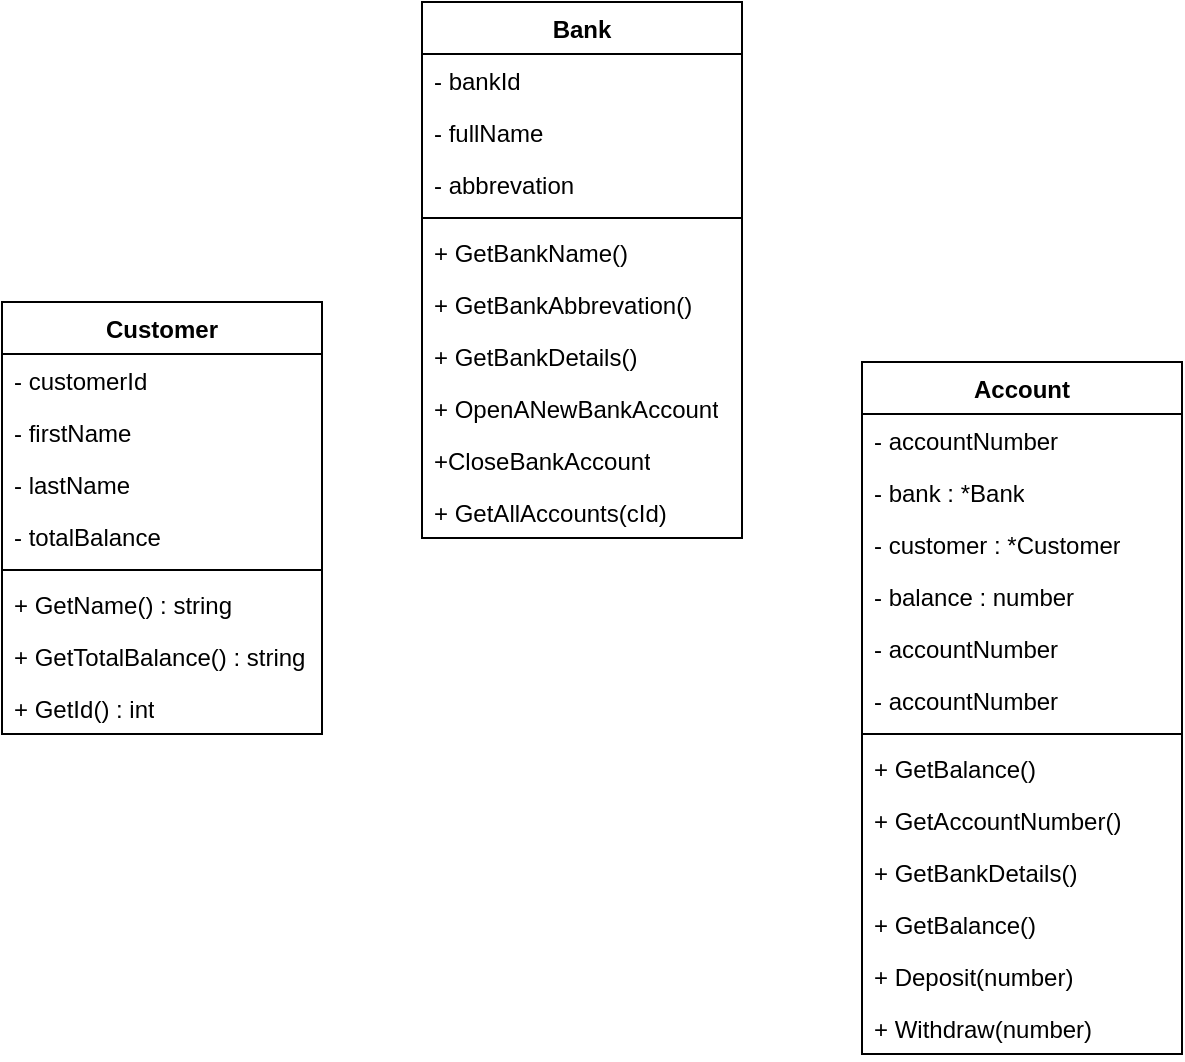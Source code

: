 <mxfile version="24.7.17">
  <diagram name="Page-1" id="iJyhD0wXYhOKQFcsNyDj">
    <mxGraphModel dx="1075" dy="1595" grid="1" gridSize="10" guides="1" tooltips="1" connect="1" arrows="1" fold="1" page="1" pageScale="1" pageWidth="850" pageHeight="1100" math="0" shadow="0">
      <root>
        <mxCell id="0" />
        <mxCell id="1" parent="0" />
        <mxCell id="ntnahxvwFvhQlF6vYmas-4" value="Customer" style="swimlane;fontStyle=1;align=center;verticalAlign=top;childLayout=stackLayout;horizontal=1;startSize=26;horizontalStack=0;resizeParent=1;resizeParentMax=0;resizeLast=0;collapsible=1;marginBottom=0;whiteSpace=wrap;html=1;" vertex="1" parent="1">
          <mxGeometry x="70" y="110" width="160" height="216" as="geometry" />
        </mxCell>
        <mxCell id="ntnahxvwFvhQlF6vYmas-5" value="- customerId" style="text;strokeColor=none;fillColor=none;align=left;verticalAlign=top;spacingLeft=4;spacingRight=4;overflow=hidden;rotatable=0;points=[[0,0.5],[1,0.5]];portConstraint=eastwest;whiteSpace=wrap;html=1;" vertex="1" parent="ntnahxvwFvhQlF6vYmas-4">
          <mxGeometry y="26" width="160" height="26" as="geometry" />
        </mxCell>
        <mxCell id="ntnahxvwFvhQlF6vYmas-12" value="- firstName" style="text;strokeColor=none;fillColor=none;align=left;verticalAlign=top;spacingLeft=4;spacingRight=4;overflow=hidden;rotatable=0;points=[[0,0.5],[1,0.5]];portConstraint=eastwest;whiteSpace=wrap;html=1;" vertex="1" parent="ntnahxvwFvhQlF6vYmas-4">
          <mxGeometry y="52" width="160" height="26" as="geometry" />
        </mxCell>
        <mxCell id="ntnahxvwFvhQlF6vYmas-13" value="- lastName" style="text;strokeColor=none;fillColor=none;align=left;verticalAlign=top;spacingLeft=4;spacingRight=4;overflow=hidden;rotatable=0;points=[[0,0.5],[1,0.5]];portConstraint=eastwest;whiteSpace=wrap;html=1;" vertex="1" parent="ntnahxvwFvhQlF6vYmas-4">
          <mxGeometry y="78" width="160" height="26" as="geometry" />
        </mxCell>
        <mxCell id="ntnahxvwFvhQlF6vYmas-14" value="- totalBalance" style="text;strokeColor=none;fillColor=none;align=left;verticalAlign=top;spacingLeft=4;spacingRight=4;overflow=hidden;rotatable=0;points=[[0,0.5],[1,0.5]];portConstraint=eastwest;whiteSpace=wrap;html=1;" vertex="1" parent="ntnahxvwFvhQlF6vYmas-4">
          <mxGeometry y="104" width="160" height="26" as="geometry" />
        </mxCell>
        <mxCell id="ntnahxvwFvhQlF6vYmas-6" value="" style="line;strokeWidth=1;fillColor=none;align=left;verticalAlign=middle;spacingTop=-1;spacingLeft=3;spacingRight=3;rotatable=0;labelPosition=right;points=[];portConstraint=eastwest;strokeColor=inherit;" vertex="1" parent="ntnahxvwFvhQlF6vYmas-4">
          <mxGeometry y="130" width="160" height="8" as="geometry" />
        </mxCell>
        <mxCell id="ntnahxvwFvhQlF6vYmas-15" value="+ GetName() : string" style="text;strokeColor=none;fillColor=none;align=left;verticalAlign=top;spacingLeft=4;spacingRight=4;overflow=hidden;rotatable=0;points=[[0,0.5],[1,0.5]];portConstraint=eastwest;whiteSpace=wrap;html=1;" vertex="1" parent="ntnahxvwFvhQlF6vYmas-4">
          <mxGeometry y="138" width="160" height="26" as="geometry" />
        </mxCell>
        <mxCell id="ntnahxvwFvhQlF6vYmas-7" value="+ GetTotalBalance() : string" style="text;strokeColor=none;fillColor=none;align=left;verticalAlign=top;spacingLeft=4;spacingRight=4;overflow=hidden;rotatable=0;points=[[0,0.5],[1,0.5]];portConstraint=eastwest;whiteSpace=wrap;html=1;" vertex="1" parent="ntnahxvwFvhQlF6vYmas-4">
          <mxGeometry y="164" width="160" height="26" as="geometry" />
        </mxCell>
        <mxCell id="ntnahxvwFvhQlF6vYmas-27" value="+ GetId() : int" style="text;strokeColor=none;fillColor=none;align=left;verticalAlign=top;spacingLeft=4;spacingRight=4;overflow=hidden;rotatable=0;points=[[0,0.5],[1,0.5]];portConstraint=eastwest;whiteSpace=wrap;html=1;" vertex="1" parent="ntnahxvwFvhQlF6vYmas-4">
          <mxGeometry y="190" width="160" height="26" as="geometry" />
        </mxCell>
        <mxCell id="ntnahxvwFvhQlF6vYmas-19" value="Bank" style="swimlane;fontStyle=1;align=center;verticalAlign=top;childLayout=stackLayout;horizontal=1;startSize=26;horizontalStack=0;resizeParent=1;resizeParentMax=0;resizeLast=0;collapsible=1;marginBottom=0;whiteSpace=wrap;html=1;" vertex="1" parent="1">
          <mxGeometry x="280" y="-40" width="160" height="268" as="geometry" />
        </mxCell>
        <mxCell id="ntnahxvwFvhQlF6vYmas-20" value="- bankId" style="text;strokeColor=none;fillColor=none;align=left;verticalAlign=top;spacingLeft=4;spacingRight=4;overflow=hidden;rotatable=0;points=[[0,0.5],[1,0.5]];portConstraint=eastwest;whiteSpace=wrap;html=1;" vertex="1" parent="ntnahxvwFvhQlF6vYmas-19">
          <mxGeometry y="26" width="160" height="26" as="geometry" />
        </mxCell>
        <mxCell id="ntnahxvwFvhQlF6vYmas-23" value="- fullName" style="text;strokeColor=none;fillColor=none;align=left;verticalAlign=top;spacingLeft=4;spacingRight=4;overflow=hidden;rotatable=0;points=[[0,0.5],[1,0.5]];portConstraint=eastwest;whiteSpace=wrap;html=1;" vertex="1" parent="ntnahxvwFvhQlF6vYmas-19">
          <mxGeometry y="52" width="160" height="26" as="geometry" />
        </mxCell>
        <mxCell id="ntnahxvwFvhQlF6vYmas-24" value="- abbrevation" style="text;strokeColor=none;fillColor=none;align=left;verticalAlign=top;spacingLeft=4;spacingRight=4;overflow=hidden;rotatable=0;points=[[0,0.5],[1,0.5]];portConstraint=eastwest;whiteSpace=wrap;html=1;" vertex="1" parent="ntnahxvwFvhQlF6vYmas-19">
          <mxGeometry y="78" width="160" height="26" as="geometry" />
        </mxCell>
        <mxCell id="ntnahxvwFvhQlF6vYmas-21" value="" style="line;strokeWidth=1;fillColor=none;align=left;verticalAlign=middle;spacingTop=-1;spacingLeft=3;spacingRight=3;rotatable=0;labelPosition=right;points=[];portConstraint=eastwest;strokeColor=inherit;" vertex="1" parent="ntnahxvwFvhQlF6vYmas-19">
          <mxGeometry y="104" width="160" height="8" as="geometry" />
        </mxCell>
        <mxCell id="ntnahxvwFvhQlF6vYmas-25" value="+ GetBankName()" style="text;strokeColor=none;fillColor=none;align=left;verticalAlign=top;spacingLeft=4;spacingRight=4;overflow=hidden;rotatable=0;points=[[0,0.5],[1,0.5]];portConstraint=eastwest;whiteSpace=wrap;html=1;" vertex="1" parent="ntnahxvwFvhQlF6vYmas-19">
          <mxGeometry y="112" width="160" height="26" as="geometry" />
        </mxCell>
        <mxCell id="ntnahxvwFvhQlF6vYmas-26" value="+ GetBankAbbrevation()" style="text;strokeColor=none;fillColor=none;align=left;verticalAlign=top;spacingLeft=4;spacingRight=4;overflow=hidden;rotatable=0;points=[[0,0.5],[1,0.5]];portConstraint=eastwest;whiteSpace=wrap;html=1;" vertex="1" parent="ntnahxvwFvhQlF6vYmas-19">
          <mxGeometry y="138" width="160" height="26" as="geometry" />
        </mxCell>
        <mxCell id="ntnahxvwFvhQlF6vYmas-42" value="+ GetBankDetails()" style="text;strokeColor=none;fillColor=none;align=left;verticalAlign=top;spacingLeft=4;spacingRight=4;overflow=hidden;rotatable=0;points=[[0,0.5],[1,0.5]];portConstraint=eastwest;whiteSpace=wrap;html=1;" vertex="1" parent="ntnahxvwFvhQlF6vYmas-19">
          <mxGeometry y="164" width="160" height="26" as="geometry" />
        </mxCell>
        <mxCell id="ntnahxvwFvhQlF6vYmas-43" value="+ OpenANewBankAccount" style="text;strokeColor=none;fillColor=none;align=left;verticalAlign=top;spacingLeft=4;spacingRight=4;overflow=hidden;rotatable=0;points=[[0,0.5],[1,0.5]];portConstraint=eastwest;whiteSpace=wrap;html=1;" vertex="1" parent="ntnahxvwFvhQlF6vYmas-19">
          <mxGeometry y="190" width="160" height="26" as="geometry" />
        </mxCell>
        <mxCell id="ntnahxvwFvhQlF6vYmas-44" value="+CloseBankAccount" style="text;strokeColor=none;fillColor=none;align=left;verticalAlign=top;spacingLeft=4;spacingRight=4;overflow=hidden;rotatable=0;points=[[0,0.5],[1,0.5]];portConstraint=eastwest;whiteSpace=wrap;html=1;" vertex="1" parent="ntnahxvwFvhQlF6vYmas-19">
          <mxGeometry y="216" width="160" height="26" as="geometry" />
        </mxCell>
        <mxCell id="ntnahxvwFvhQlF6vYmas-48" value="+ GetAllAccounts(cId)" style="text;strokeColor=none;fillColor=none;align=left;verticalAlign=top;spacingLeft=4;spacingRight=4;overflow=hidden;rotatable=0;points=[[0,0.5],[1,0.5]];portConstraint=eastwest;whiteSpace=wrap;html=1;" vertex="1" parent="ntnahxvwFvhQlF6vYmas-19">
          <mxGeometry y="242" width="160" height="26" as="geometry" />
        </mxCell>
        <mxCell id="ntnahxvwFvhQlF6vYmas-31" value="Account" style="swimlane;fontStyle=1;align=center;verticalAlign=top;childLayout=stackLayout;horizontal=1;startSize=26;horizontalStack=0;resizeParent=1;resizeParentMax=0;resizeLast=0;collapsible=1;marginBottom=0;whiteSpace=wrap;html=1;" vertex="1" parent="1">
          <mxGeometry x="500" y="140" width="160" height="346" as="geometry" />
        </mxCell>
        <mxCell id="ntnahxvwFvhQlF6vYmas-32" value="- accountNumber" style="text;strokeColor=none;fillColor=none;align=left;verticalAlign=top;spacingLeft=4;spacingRight=4;overflow=hidden;rotatable=0;points=[[0,0.5],[1,0.5]];portConstraint=eastwest;whiteSpace=wrap;html=1;" vertex="1" parent="ntnahxvwFvhQlF6vYmas-31">
          <mxGeometry y="26" width="160" height="26" as="geometry" />
        </mxCell>
        <mxCell id="ntnahxvwFvhQlF6vYmas-35" value="- bank : *Bank" style="text;strokeColor=none;fillColor=none;align=left;verticalAlign=top;spacingLeft=4;spacingRight=4;overflow=hidden;rotatable=0;points=[[0,0.5],[1,0.5]];portConstraint=eastwest;whiteSpace=wrap;html=1;" vertex="1" parent="ntnahxvwFvhQlF6vYmas-31">
          <mxGeometry y="52" width="160" height="26" as="geometry" />
        </mxCell>
        <mxCell id="ntnahxvwFvhQlF6vYmas-47" value="- customer : *Customer" style="text;strokeColor=none;fillColor=none;align=left;verticalAlign=top;spacingLeft=4;spacingRight=4;overflow=hidden;rotatable=0;points=[[0,0.5],[1,0.5]];portConstraint=eastwest;whiteSpace=wrap;html=1;" vertex="1" parent="ntnahxvwFvhQlF6vYmas-31">
          <mxGeometry y="78" width="160" height="26" as="geometry" />
        </mxCell>
        <mxCell id="ntnahxvwFvhQlF6vYmas-36" value="- balance : number" style="text;strokeColor=none;fillColor=none;align=left;verticalAlign=top;spacingLeft=4;spacingRight=4;overflow=hidden;rotatable=0;points=[[0,0.5],[1,0.5]];portConstraint=eastwest;whiteSpace=wrap;html=1;" vertex="1" parent="ntnahxvwFvhQlF6vYmas-31">
          <mxGeometry y="104" width="160" height="26" as="geometry" />
        </mxCell>
        <mxCell id="ntnahxvwFvhQlF6vYmas-37" value="- accountNumber" style="text;strokeColor=none;fillColor=none;align=left;verticalAlign=top;spacingLeft=4;spacingRight=4;overflow=hidden;rotatable=0;points=[[0,0.5],[1,0.5]];portConstraint=eastwest;whiteSpace=wrap;html=1;" vertex="1" parent="ntnahxvwFvhQlF6vYmas-31">
          <mxGeometry y="130" width="160" height="26" as="geometry" />
        </mxCell>
        <mxCell id="ntnahxvwFvhQlF6vYmas-38" value="- accountNumber" style="text;strokeColor=none;fillColor=none;align=left;verticalAlign=top;spacingLeft=4;spacingRight=4;overflow=hidden;rotatable=0;points=[[0,0.5],[1,0.5]];portConstraint=eastwest;whiteSpace=wrap;html=1;" vertex="1" parent="ntnahxvwFvhQlF6vYmas-31">
          <mxGeometry y="156" width="160" height="26" as="geometry" />
        </mxCell>
        <mxCell id="ntnahxvwFvhQlF6vYmas-33" value="" style="line;strokeWidth=1;fillColor=none;align=left;verticalAlign=middle;spacingTop=-1;spacingLeft=3;spacingRight=3;rotatable=0;labelPosition=right;points=[];portConstraint=eastwest;strokeColor=inherit;" vertex="1" parent="ntnahxvwFvhQlF6vYmas-31">
          <mxGeometry y="182" width="160" height="8" as="geometry" />
        </mxCell>
        <mxCell id="ntnahxvwFvhQlF6vYmas-34" value="+ GetBalance()" style="text;strokeColor=none;fillColor=none;align=left;verticalAlign=top;spacingLeft=4;spacingRight=4;overflow=hidden;rotatable=0;points=[[0,0.5],[1,0.5]];portConstraint=eastwest;whiteSpace=wrap;html=1;" vertex="1" parent="ntnahxvwFvhQlF6vYmas-31">
          <mxGeometry y="190" width="160" height="26" as="geometry" />
        </mxCell>
        <mxCell id="ntnahxvwFvhQlF6vYmas-39" value="+ GetAccountNumber()" style="text;strokeColor=none;fillColor=none;align=left;verticalAlign=top;spacingLeft=4;spacingRight=4;overflow=hidden;rotatable=0;points=[[0,0.5],[1,0.5]];portConstraint=eastwest;whiteSpace=wrap;html=1;" vertex="1" parent="ntnahxvwFvhQlF6vYmas-31">
          <mxGeometry y="216" width="160" height="26" as="geometry" />
        </mxCell>
        <mxCell id="ntnahxvwFvhQlF6vYmas-40" value="+ GetBankDetails()" style="text;strokeColor=none;fillColor=none;align=left;verticalAlign=top;spacingLeft=4;spacingRight=4;overflow=hidden;rotatable=0;points=[[0,0.5],[1,0.5]];portConstraint=eastwest;whiteSpace=wrap;html=1;" vertex="1" parent="ntnahxvwFvhQlF6vYmas-31">
          <mxGeometry y="242" width="160" height="26" as="geometry" />
        </mxCell>
        <mxCell id="ntnahxvwFvhQlF6vYmas-41" value="+ GetBalance()" style="text;strokeColor=none;fillColor=none;align=left;verticalAlign=top;spacingLeft=4;spacingRight=4;overflow=hidden;rotatable=0;points=[[0,0.5],[1,0.5]];portConstraint=eastwest;whiteSpace=wrap;html=1;" vertex="1" parent="ntnahxvwFvhQlF6vYmas-31">
          <mxGeometry y="268" width="160" height="26" as="geometry" />
        </mxCell>
        <mxCell id="ntnahxvwFvhQlF6vYmas-45" value="+ Deposit(number)" style="text;strokeColor=none;fillColor=none;align=left;verticalAlign=top;spacingLeft=4;spacingRight=4;overflow=hidden;rotatable=0;points=[[0,0.5],[1,0.5]];portConstraint=eastwest;whiteSpace=wrap;html=1;" vertex="1" parent="ntnahxvwFvhQlF6vYmas-31">
          <mxGeometry y="294" width="160" height="26" as="geometry" />
        </mxCell>
        <mxCell id="ntnahxvwFvhQlF6vYmas-46" value="+ Withdraw(number)" style="text;strokeColor=none;fillColor=none;align=left;verticalAlign=top;spacingLeft=4;spacingRight=4;overflow=hidden;rotatable=0;points=[[0,0.5],[1,0.5]];portConstraint=eastwest;whiteSpace=wrap;html=1;" vertex="1" parent="ntnahxvwFvhQlF6vYmas-31">
          <mxGeometry y="320" width="160" height="26" as="geometry" />
        </mxCell>
      </root>
    </mxGraphModel>
  </diagram>
</mxfile>
